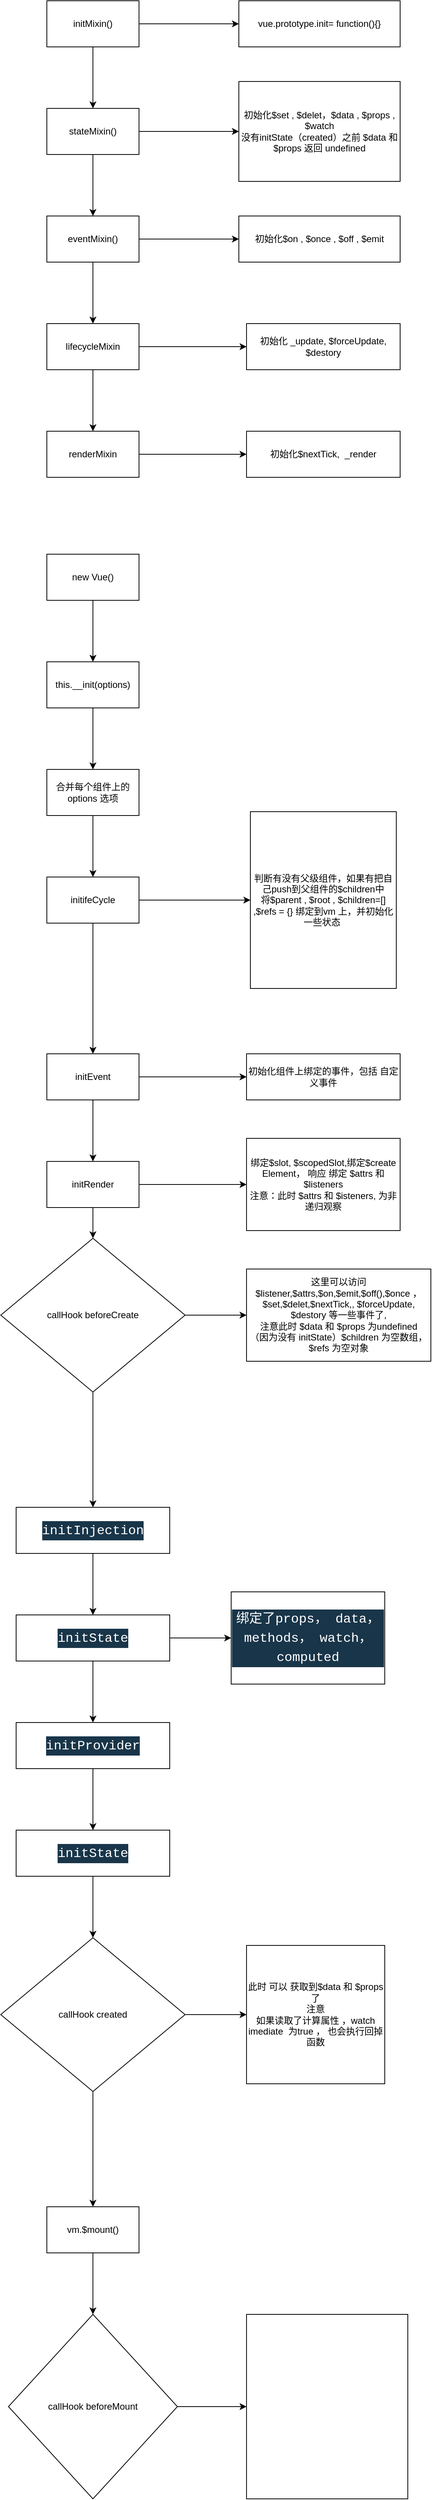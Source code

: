 <mxfile version="21.1.8" type="github">
  <diagram id="C5RBs43oDa-KdzZeNtuy" name="Page-1">
    <mxGraphModel dx="523" dy="875" grid="1" gridSize="10" guides="1" tooltips="1" connect="1" arrows="1" fold="1" page="1" pageScale="1" pageWidth="3300" pageHeight="4681" math="0" shadow="0">
      <root>
        <mxCell id="WIyWlLk6GJQsqaUBKTNV-0" />
        <mxCell id="WIyWlLk6GJQsqaUBKTNV-1" parent="WIyWlLk6GJQsqaUBKTNV-0" />
        <mxCell id="Cw7nx5koGpYLiIqTJ3Ks-4" value="" style="edgeStyle=orthogonalEdgeStyle;rounded=0;orthogonalLoop=1;jettySize=auto;html=1;" edge="1" parent="WIyWlLk6GJQsqaUBKTNV-1" source="Cw7nx5koGpYLiIqTJ3Ks-2" target="Cw7nx5koGpYLiIqTJ3Ks-3">
          <mxGeometry relative="1" as="geometry" />
        </mxCell>
        <mxCell id="Cw7nx5koGpYLiIqTJ3Ks-7" value="" style="edgeStyle=orthogonalEdgeStyle;rounded=0;orthogonalLoop=1;jettySize=auto;html=1;" edge="1" parent="WIyWlLk6GJQsqaUBKTNV-1" source="Cw7nx5koGpYLiIqTJ3Ks-2" target="Cw7nx5koGpYLiIqTJ3Ks-6">
          <mxGeometry relative="1" as="geometry" />
        </mxCell>
        <mxCell id="Cw7nx5koGpYLiIqTJ3Ks-2" value="initMixin()" style="rounded=0;whiteSpace=wrap;html=1;" vertex="1" parent="WIyWlLk6GJQsqaUBKTNV-1">
          <mxGeometry x="460" y="110" width="120" height="60" as="geometry" />
        </mxCell>
        <mxCell id="Cw7nx5koGpYLiIqTJ3Ks-3" value="vue.prototype.init= function(){}" style="rounded=0;whiteSpace=wrap;html=1;" vertex="1" parent="WIyWlLk6GJQsqaUBKTNV-1">
          <mxGeometry x="710" y="110" width="210" height="60" as="geometry" />
        </mxCell>
        <mxCell id="Cw7nx5koGpYLiIqTJ3Ks-9" value="" style="edgeStyle=orthogonalEdgeStyle;rounded=0;orthogonalLoop=1;jettySize=auto;html=1;" edge="1" parent="WIyWlLk6GJQsqaUBKTNV-1" source="Cw7nx5koGpYLiIqTJ3Ks-6" target="Cw7nx5koGpYLiIqTJ3Ks-8">
          <mxGeometry relative="1" as="geometry" />
        </mxCell>
        <mxCell id="Cw7nx5koGpYLiIqTJ3Ks-11" value="" style="edgeStyle=orthogonalEdgeStyle;rounded=0;orthogonalLoop=1;jettySize=auto;html=1;" edge="1" parent="WIyWlLk6GJQsqaUBKTNV-1" source="Cw7nx5koGpYLiIqTJ3Ks-6" target="Cw7nx5koGpYLiIqTJ3Ks-10">
          <mxGeometry relative="1" as="geometry" />
        </mxCell>
        <mxCell id="Cw7nx5koGpYLiIqTJ3Ks-6" value="stateMixin()" style="rounded=0;whiteSpace=wrap;html=1;" vertex="1" parent="WIyWlLk6GJQsqaUBKTNV-1">
          <mxGeometry x="460" y="250" width="120" height="60" as="geometry" />
        </mxCell>
        <mxCell id="Cw7nx5koGpYLiIqTJ3Ks-8" value="初始化$set , $delet，$data , $props , $watch&lt;br&gt;没有initState（created）之前 $data 和 $props 返回 undefined" style="rounded=0;whiteSpace=wrap;html=1;" vertex="1" parent="WIyWlLk6GJQsqaUBKTNV-1">
          <mxGeometry x="710" y="215" width="210" height="130" as="geometry" />
        </mxCell>
        <mxCell id="Cw7nx5koGpYLiIqTJ3Ks-13" value="" style="edgeStyle=orthogonalEdgeStyle;rounded=0;orthogonalLoop=1;jettySize=auto;html=1;" edge="1" parent="WIyWlLk6GJQsqaUBKTNV-1" source="Cw7nx5koGpYLiIqTJ3Ks-10" target="Cw7nx5koGpYLiIqTJ3Ks-12">
          <mxGeometry relative="1" as="geometry" />
        </mxCell>
        <mxCell id="Cw7nx5koGpYLiIqTJ3Ks-15" value="" style="edgeStyle=orthogonalEdgeStyle;rounded=0;orthogonalLoop=1;jettySize=auto;html=1;" edge="1" parent="WIyWlLk6GJQsqaUBKTNV-1" source="Cw7nx5koGpYLiIqTJ3Ks-10" target="Cw7nx5koGpYLiIqTJ3Ks-14">
          <mxGeometry relative="1" as="geometry" />
        </mxCell>
        <mxCell id="Cw7nx5koGpYLiIqTJ3Ks-10" value="eventMixin()" style="whiteSpace=wrap;html=1;rounded=0;" vertex="1" parent="WIyWlLk6GJQsqaUBKTNV-1">
          <mxGeometry x="460" y="390" width="120" height="60" as="geometry" />
        </mxCell>
        <mxCell id="Cw7nx5koGpYLiIqTJ3Ks-12" value="初始化$on , $once , $off , $emit" style="whiteSpace=wrap;html=1;rounded=0;" vertex="1" parent="WIyWlLk6GJQsqaUBKTNV-1">
          <mxGeometry x="710" y="390" width="210" height="60" as="geometry" />
        </mxCell>
        <mxCell id="Cw7nx5koGpYLiIqTJ3Ks-17" value="" style="edgeStyle=orthogonalEdgeStyle;rounded=0;orthogonalLoop=1;jettySize=auto;html=1;" edge="1" parent="WIyWlLk6GJQsqaUBKTNV-1" source="Cw7nx5koGpYLiIqTJ3Ks-14" target="Cw7nx5koGpYLiIqTJ3Ks-16">
          <mxGeometry relative="1" as="geometry" />
        </mxCell>
        <mxCell id="Cw7nx5koGpYLiIqTJ3Ks-19" value="" style="edgeStyle=orthogonalEdgeStyle;rounded=0;orthogonalLoop=1;jettySize=auto;html=1;" edge="1" parent="WIyWlLk6GJQsqaUBKTNV-1" source="Cw7nx5koGpYLiIqTJ3Ks-14" target="Cw7nx5koGpYLiIqTJ3Ks-18">
          <mxGeometry relative="1" as="geometry" />
        </mxCell>
        <mxCell id="Cw7nx5koGpYLiIqTJ3Ks-14" value="lifecycleMixin" style="whiteSpace=wrap;html=1;rounded=0;" vertex="1" parent="WIyWlLk6GJQsqaUBKTNV-1">
          <mxGeometry x="460" y="530" width="120" height="60" as="geometry" />
        </mxCell>
        <mxCell id="Cw7nx5koGpYLiIqTJ3Ks-16" value="初始化 _update, $forceUpdate, $destory" style="whiteSpace=wrap;html=1;rounded=0;" vertex="1" parent="WIyWlLk6GJQsqaUBKTNV-1">
          <mxGeometry x="720" y="530" width="200" height="60" as="geometry" />
        </mxCell>
        <mxCell id="Cw7nx5koGpYLiIqTJ3Ks-21" value="" style="edgeStyle=orthogonalEdgeStyle;rounded=0;orthogonalLoop=1;jettySize=auto;html=1;" edge="1" parent="WIyWlLk6GJQsqaUBKTNV-1" source="Cw7nx5koGpYLiIqTJ3Ks-18" target="Cw7nx5koGpYLiIqTJ3Ks-20">
          <mxGeometry relative="1" as="geometry" />
        </mxCell>
        <mxCell id="Cw7nx5koGpYLiIqTJ3Ks-18" value="renderMixin" style="whiteSpace=wrap;html=1;rounded=0;" vertex="1" parent="WIyWlLk6GJQsqaUBKTNV-1">
          <mxGeometry x="460" y="670" width="120" height="60" as="geometry" />
        </mxCell>
        <mxCell id="Cw7nx5koGpYLiIqTJ3Ks-20" value="初始化$nextTick,&amp;nbsp; _render" style="whiteSpace=wrap;html=1;rounded=0;" vertex="1" parent="WIyWlLk6GJQsqaUBKTNV-1">
          <mxGeometry x="720" y="670" width="200" height="60" as="geometry" />
        </mxCell>
        <mxCell id="Cw7nx5koGpYLiIqTJ3Ks-24" value="" style="edgeStyle=orthogonalEdgeStyle;rounded=0;orthogonalLoop=1;jettySize=auto;html=1;" edge="1" parent="WIyWlLk6GJQsqaUBKTNV-1" source="Cw7nx5koGpYLiIqTJ3Ks-22" target="Cw7nx5koGpYLiIqTJ3Ks-23">
          <mxGeometry relative="1" as="geometry" />
        </mxCell>
        <mxCell id="Cw7nx5koGpYLiIqTJ3Ks-22" value="new Vue()" style="rounded=0;whiteSpace=wrap;html=1;" vertex="1" parent="WIyWlLk6GJQsqaUBKTNV-1">
          <mxGeometry x="460" y="830" width="120" height="60" as="geometry" />
        </mxCell>
        <mxCell id="Cw7nx5koGpYLiIqTJ3Ks-26" value="" style="edgeStyle=orthogonalEdgeStyle;rounded=0;orthogonalLoop=1;jettySize=auto;html=1;" edge="1" parent="WIyWlLk6GJQsqaUBKTNV-1" source="Cw7nx5koGpYLiIqTJ3Ks-23" target="Cw7nx5koGpYLiIqTJ3Ks-25">
          <mxGeometry relative="1" as="geometry" />
        </mxCell>
        <mxCell id="Cw7nx5koGpYLiIqTJ3Ks-23" value="this.__init(options)" style="rounded=0;whiteSpace=wrap;html=1;" vertex="1" parent="WIyWlLk6GJQsqaUBKTNV-1">
          <mxGeometry x="460" y="970" width="120" height="60" as="geometry" />
        </mxCell>
        <mxCell id="Cw7nx5koGpYLiIqTJ3Ks-28" value="" style="edgeStyle=orthogonalEdgeStyle;rounded=0;orthogonalLoop=1;jettySize=auto;html=1;" edge="1" parent="WIyWlLk6GJQsqaUBKTNV-1" source="Cw7nx5koGpYLiIqTJ3Ks-25" target="Cw7nx5koGpYLiIqTJ3Ks-27">
          <mxGeometry relative="1" as="geometry" />
        </mxCell>
        <mxCell id="Cw7nx5koGpYLiIqTJ3Ks-25" value="合并每个组件上的 options 选项" style="rounded=0;whiteSpace=wrap;html=1;" vertex="1" parent="WIyWlLk6GJQsqaUBKTNV-1">
          <mxGeometry x="460" y="1110" width="120" height="60" as="geometry" />
        </mxCell>
        <mxCell id="Cw7nx5koGpYLiIqTJ3Ks-30" value="" style="edgeStyle=orthogonalEdgeStyle;rounded=0;orthogonalLoop=1;jettySize=auto;html=1;" edge="1" parent="WIyWlLk6GJQsqaUBKTNV-1" source="Cw7nx5koGpYLiIqTJ3Ks-27" target="Cw7nx5koGpYLiIqTJ3Ks-29">
          <mxGeometry relative="1" as="geometry" />
        </mxCell>
        <mxCell id="Cw7nx5koGpYLiIqTJ3Ks-32" value="" style="edgeStyle=orthogonalEdgeStyle;rounded=0;orthogonalLoop=1;jettySize=auto;html=1;" edge="1" parent="WIyWlLk6GJQsqaUBKTNV-1" source="Cw7nx5koGpYLiIqTJ3Ks-27" target="Cw7nx5koGpYLiIqTJ3Ks-31">
          <mxGeometry relative="1" as="geometry" />
        </mxCell>
        <mxCell id="Cw7nx5koGpYLiIqTJ3Ks-27" value="initifeCycle" style="rounded=0;whiteSpace=wrap;html=1;" vertex="1" parent="WIyWlLk6GJQsqaUBKTNV-1">
          <mxGeometry x="460" y="1250" width="120" height="60" as="geometry" />
        </mxCell>
        <mxCell id="Cw7nx5koGpYLiIqTJ3Ks-29" value="判断有没有父级组件，如果有把自己push到父组件的$children中&lt;br&gt;将$parent , $root , $children=[] ,$refs = {} 绑定到vm 上，并初始化一些状态&amp;nbsp;" style="rounded=0;whiteSpace=wrap;html=1;" vertex="1" parent="WIyWlLk6GJQsqaUBKTNV-1">
          <mxGeometry x="725" y="1165" width="190" height="230" as="geometry" />
        </mxCell>
        <mxCell id="Cw7nx5koGpYLiIqTJ3Ks-33" style="edgeStyle=orthogonalEdgeStyle;rounded=0;orthogonalLoop=1;jettySize=auto;html=1;" edge="1" parent="WIyWlLk6GJQsqaUBKTNV-1" source="Cw7nx5koGpYLiIqTJ3Ks-31" target="Cw7nx5koGpYLiIqTJ3Ks-34">
          <mxGeometry relative="1" as="geometry">
            <mxPoint x="710" y="1510" as="targetPoint" />
          </mxGeometry>
        </mxCell>
        <mxCell id="Cw7nx5koGpYLiIqTJ3Ks-36" value="" style="edgeStyle=orthogonalEdgeStyle;rounded=0;orthogonalLoop=1;jettySize=auto;html=1;" edge="1" parent="WIyWlLk6GJQsqaUBKTNV-1" source="Cw7nx5koGpYLiIqTJ3Ks-31" target="Cw7nx5koGpYLiIqTJ3Ks-35">
          <mxGeometry relative="1" as="geometry" />
        </mxCell>
        <mxCell id="Cw7nx5koGpYLiIqTJ3Ks-31" value="initEvent" style="rounded=0;whiteSpace=wrap;html=1;" vertex="1" parent="WIyWlLk6GJQsqaUBKTNV-1">
          <mxGeometry x="460" y="1480" width="120" height="60" as="geometry" />
        </mxCell>
        <mxCell id="Cw7nx5koGpYLiIqTJ3Ks-34" value="初始化组件上绑定的事件，包括 自定义事件" style="rounded=0;whiteSpace=wrap;html=1;" vertex="1" parent="WIyWlLk6GJQsqaUBKTNV-1">
          <mxGeometry x="720" y="1480" width="200" height="60" as="geometry" />
        </mxCell>
        <mxCell id="Cw7nx5koGpYLiIqTJ3Ks-38" value="" style="edgeStyle=orthogonalEdgeStyle;rounded=0;orthogonalLoop=1;jettySize=auto;html=1;" edge="1" parent="WIyWlLk6GJQsqaUBKTNV-1" source="Cw7nx5koGpYLiIqTJ3Ks-35" target="Cw7nx5koGpYLiIqTJ3Ks-37">
          <mxGeometry relative="1" as="geometry" />
        </mxCell>
        <mxCell id="Cw7nx5koGpYLiIqTJ3Ks-40" value="" style="edgeStyle=orthogonalEdgeStyle;rounded=0;orthogonalLoop=1;jettySize=auto;html=1;" edge="1" parent="WIyWlLk6GJQsqaUBKTNV-1" source="Cw7nx5koGpYLiIqTJ3Ks-35" target="Cw7nx5koGpYLiIqTJ3Ks-43">
          <mxGeometry relative="1" as="geometry">
            <mxPoint x="520" y="1760" as="targetPoint" />
          </mxGeometry>
        </mxCell>
        <mxCell id="Cw7nx5koGpYLiIqTJ3Ks-35" value="initRender" style="rounded=0;whiteSpace=wrap;html=1;" vertex="1" parent="WIyWlLk6GJQsqaUBKTNV-1">
          <mxGeometry x="460" y="1620" width="120" height="60" as="geometry" />
        </mxCell>
        <mxCell id="Cw7nx5koGpYLiIqTJ3Ks-37" value="绑定$slot, $scopedSlot,绑定$create Element， 响应 绑定 $attrs 和 $listeners&lt;br&gt;注意：此时 $attrs 和 $isteners, 为非递归观察" style="rounded=0;whiteSpace=wrap;html=1;" vertex="1" parent="WIyWlLk6GJQsqaUBKTNV-1">
          <mxGeometry x="720" y="1590" width="200" height="120" as="geometry" />
        </mxCell>
        <mxCell id="Cw7nx5koGpYLiIqTJ3Ks-45" value="" style="edgeStyle=orthogonalEdgeStyle;rounded=0;orthogonalLoop=1;jettySize=auto;html=1;" edge="1" parent="WIyWlLk6GJQsqaUBKTNV-1" source="Cw7nx5koGpYLiIqTJ3Ks-43" target="Cw7nx5koGpYLiIqTJ3Ks-44">
          <mxGeometry relative="1" as="geometry" />
        </mxCell>
        <mxCell id="Cw7nx5koGpYLiIqTJ3Ks-67" style="edgeStyle=orthogonalEdgeStyle;rounded=0;orthogonalLoop=1;jettySize=auto;html=1;" edge="1" parent="WIyWlLk6GJQsqaUBKTNV-1" source="Cw7nx5koGpYLiIqTJ3Ks-43" target="Cw7nx5koGpYLiIqTJ3Ks-68">
          <mxGeometry relative="1" as="geometry">
            <mxPoint x="730" y="1820" as="targetPoint" />
          </mxGeometry>
        </mxCell>
        <mxCell id="Cw7nx5koGpYLiIqTJ3Ks-43" value="callHook beforeCreate" style="rhombus;whiteSpace=wrap;html=1;" vertex="1" parent="WIyWlLk6GJQsqaUBKTNV-1">
          <mxGeometry x="400" y="1720" width="240" height="200" as="geometry" />
        </mxCell>
        <mxCell id="Cw7nx5koGpYLiIqTJ3Ks-49" value="" style="edgeStyle=orthogonalEdgeStyle;rounded=0;orthogonalLoop=1;jettySize=auto;html=1;" edge="1" parent="WIyWlLk6GJQsqaUBKTNV-1" source="Cw7nx5koGpYLiIqTJ3Ks-44" target="Cw7nx5koGpYLiIqTJ3Ks-48">
          <mxGeometry relative="1" as="geometry" />
        </mxCell>
        <mxCell id="Cw7nx5koGpYLiIqTJ3Ks-44" value="&lt;div style=&quot;color: rgb(255, 255, 255); background-color: rgb(25, 53, 73); font-family: &amp;quot;Operator Mono&amp;quot;, Menlo, Monaco, &amp;quot;Courier New&amp;quot;, monospace, Menlo, Monaco, &amp;quot;Courier New&amp;quot;, monospace; font-size: 17px; line-height: 25px;&quot;&gt;initInjection&lt;/div&gt;" style="whiteSpace=wrap;html=1;" vertex="1" parent="WIyWlLk6GJQsqaUBKTNV-1">
          <mxGeometry x="420" y="2070" width="200" height="60" as="geometry" />
        </mxCell>
        <mxCell id="Cw7nx5koGpYLiIqTJ3Ks-51" value="" style="edgeStyle=orthogonalEdgeStyle;rounded=0;orthogonalLoop=1;jettySize=auto;html=1;" edge="1" parent="WIyWlLk6GJQsqaUBKTNV-1" source="Cw7nx5koGpYLiIqTJ3Ks-48" target="Cw7nx5koGpYLiIqTJ3Ks-50">
          <mxGeometry relative="1" as="geometry" />
        </mxCell>
        <mxCell id="Cw7nx5koGpYLiIqTJ3Ks-53" value="" style="edgeStyle=orthogonalEdgeStyle;rounded=0;orthogonalLoop=1;jettySize=auto;html=1;" edge="1" parent="WIyWlLk6GJQsqaUBKTNV-1" source="Cw7nx5koGpYLiIqTJ3Ks-48" target="Cw7nx5koGpYLiIqTJ3Ks-52">
          <mxGeometry relative="1" as="geometry" />
        </mxCell>
        <mxCell id="Cw7nx5koGpYLiIqTJ3Ks-48" value="&lt;div style=&quot;color: rgb(255, 255, 255); background-color: rgb(25, 53, 73); font-family: &amp;quot;Operator Mono&amp;quot;, Menlo, Monaco, &amp;quot;Courier New&amp;quot;, monospace, Menlo, Monaco, &amp;quot;Courier New&amp;quot;, monospace; font-size: 17px; line-height: 25px;&quot;&gt;initState&lt;/div&gt;" style="whiteSpace=wrap;html=1;" vertex="1" parent="WIyWlLk6GJQsqaUBKTNV-1">
          <mxGeometry x="420" y="2210" width="200" height="60" as="geometry" />
        </mxCell>
        <mxCell id="Cw7nx5koGpYLiIqTJ3Ks-50" value="&lt;div style=&quot;color: rgb(255, 255, 255); background-color: rgb(25, 53, 73); font-family: &amp;quot;Operator Mono&amp;quot;, Menlo, Monaco, &amp;quot;Courier New&amp;quot;, monospace, Menlo, Monaco, &amp;quot;Courier New&amp;quot;, monospace; font-size: 17px; line-height: 25px;&quot;&gt;绑定了props， data， methods， watch， computed&lt;/div&gt;" style="whiteSpace=wrap;html=1;" vertex="1" parent="WIyWlLk6GJQsqaUBKTNV-1">
          <mxGeometry x="700" y="2180" width="200" height="120" as="geometry" />
        </mxCell>
        <mxCell id="Cw7nx5koGpYLiIqTJ3Ks-55" value="" style="edgeStyle=orthogonalEdgeStyle;rounded=0;orthogonalLoop=1;jettySize=auto;html=1;" edge="1" parent="WIyWlLk6GJQsqaUBKTNV-1" source="Cw7nx5koGpYLiIqTJ3Ks-52" target="Cw7nx5koGpYLiIqTJ3Ks-54">
          <mxGeometry relative="1" as="geometry" />
        </mxCell>
        <mxCell id="Cw7nx5koGpYLiIqTJ3Ks-52" value="&lt;div style=&quot;color: rgb(255, 255, 255); background-color: rgb(25, 53, 73); font-family: &amp;quot;Operator Mono&amp;quot;, Menlo, Monaco, &amp;quot;Courier New&amp;quot;, monospace, Menlo, Monaco, &amp;quot;Courier New&amp;quot;, monospace; font-size: 17px; line-height: 25px;&quot;&gt;initProvider&lt;/div&gt;" style="whiteSpace=wrap;html=1;" vertex="1" parent="WIyWlLk6GJQsqaUBKTNV-1">
          <mxGeometry x="420" y="2350" width="200" height="60" as="geometry" />
        </mxCell>
        <mxCell id="Cw7nx5koGpYLiIqTJ3Ks-64" style="edgeStyle=orthogonalEdgeStyle;rounded=0;orthogonalLoop=1;jettySize=auto;html=1;entryX=0.5;entryY=0;entryDx=0;entryDy=0;" edge="1" parent="WIyWlLk6GJQsqaUBKTNV-1" source="Cw7nx5koGpYLiIqTJ3Ks-54" target="Cw7nx5koGpYLiIqTJ3Ks-63">
          <mxGeometry relative="1" as="geometry" />
        </mxCell>
        <mxCell id="Cw7nx5koGpYLiIqTJ3Ks-54" value="&lt;div style=&quot;color: rgb(255, 255, 255); background-color: rgb(25, 53, 73); font-family: &amp;quot;Operator Mono&amp;quot;, Menlo, Monaco, &amp;quot;Courier New&amp;quot;, monospace, Menlo, Monaco, &amp;quot;Courier New&amp;quot;, monospace; font-size: 17px; line-height: 25px;&quot;&gt;initState&lt;/div&gt;" style="whiteSpace=wrap;html=1;" vertex="1" parent="WIyWlLk6GJQsqaUBKTNV-1">
          <mxGeometry x="420" y="2490" width="200" height="60" as="geometry" />
        </mxCell>
        <mxCell id="Cw7nx5koGpYLiIqTJ3Ks-66" value="" style="edgeStyle=orthogonalEdgeStyle;rounded=0;orthogonalLoop=1;jettySize=auto;html=1;" edge="1" parent="WIyWlLk6GJQsqaUBKTNV-1" source="Cw7nx5koGpYLiIqTJ3Ks-63" target="Cw7nx5koGpYLiIqTJ3Ks-65">
          <mxGeometry relative="1" as="geometry" />
        </mxCell>
        <mxCell id="Cw7nx5koGpYLiIqTJ3Ks-71" value="" style="edgeStyle=orthogonalEdgeStyle;rounded=0;orthogonalLoop=1;jettySize=auto;html=1;" edge="1" parent="WIyWlLk6GJQsqaUBKTNV-1" source="Cw7nx5koGpYLiIqTJ3Ks-63" target="Cw7nx5koGpYLiIqTJ3Ks-70">
          <mxGeometry relative="1" as="geometry" />
        </mxCell>
        <mxCell id="Cw7nx5koGpYLiIqTJ3Ks-63" value="callHook created" style="rhombus;whiteSpace=wrap;html=1;" vertex="1" parent="WIyWlLk6GJQsqaUBKTNV-1">
          <mxGeometry x="400" y="2630" width="240" height="200" as="geometry" />
        </mxCell>
        <mxCell id="Cw7nx5koGpYLiIqTJ3Ks-73" value="" style="edgeStyle=orthogonalEdgeStyle;rounded=0;orthogonalLoop=1;jettySize=auto;html=1;" edge="1" parent="WIyWlLk6GJQsqaUBKTNV-1" source="Cw7nx5koGpYLiIqTJ3Ks-65">
          <mxGeometry relative="1" as="geometry">
            <mxPoint x="520" y="3120" as="targetPoint" />
          </mxGeometry>
        </mxCell>
        <mxCell id="Cw7nx5koGpYLiIqTJ3Ks-65" value="vm.$mount()" style="whiteSpace=wrap;html=1;" vertex="1" parent="WIyWlLk6GJQsqaUBKTNV-1">
          <mxGeometry x="460" y="2980" width="120" height="60" as="geometry" />
        </mxCell>
        <mxCell id="Cw7nx5koGpYLiIqTJ3Ks-68" value="这里可以访问 $listener,$attrs,$on,$emit,$off(),$once ，$set,$delet,$nextTick,, $forceUpdate, $destory&amp;nbsp;等一些事件了,&lt;br&gt;注意此时 $data 和 $props 为undefined&lt;br&gt;（因为没有 initState）$children 为空数组，$refs 为空对象" style="rounded=0;whiteSpace=wrap;html=1;" vertex="1" parent="WIyWlLk6GJQsqaUBKTNV-1">
          <mxGeometry x="720" y="1760" width="240" height="120" as="geometry" />
        </mxCell>
        <mxCell id="Cw7nx5koGpYLiIqTJ3Ks-69" style="edgeStyle=orthogonalEdgeStyle;rounded=0;orthogonalLoop=1;jettySize=auto;html=1;exitX=0.5;exitY=1;exitDx=0;exitDy=0;entryX=0.5;entryY=1;entryDx=0;entryDy=0;" edge="1" parent="WIyWlLk6GJQsqaUBKTNV-1" source="Cw7nx5koGpYLiIqTJ3Ks-68" target="Cw7nx5koGpYLiIqTJ3Ks-68">
          <mxGeometry relative="1" as="geometry" />
        </mxCell>
        <mxCell id="Cw7nx5koGpYLiIqTJ3Ks-70" value="此时 可以 获取到$data 和 $props了&lt;br&gt;注意&lt;br&gt;如果读取了计算属性 ，watch imediate&amp;nbsp; 为true ， 也会执行回掉函数" style="whiteSpace=wrap;html=1;" vertex="1" parent="WIyWlLk6GJQsqaUBKTNV-1">
          <mxGeometry x="720" y="2640" width="180" height="180" as="geometry" />
        </mxCell>
        <mxCell id="Cw7nx5koGpYLiIqTJ3Ks-76" value="" style="edgeStyle=orthogonalEdgeStyle;rounded=0;orthogonalLoop=1;jettySize=auto;html=1;" edge="1" parent="WIyWlLk6GJQsqaUBKTNV-1" source="Cw7nx5koGpYLiIqTJ3Ks-74" target="Cw7nx5koGpYLiIqTJ3Ks-75">
          <mxGeometry relative="1" as="geometry" />
        </mxCell>
        <mxCell id="Cw7nx5koGpYLiIqTJ3Ks-74" value="callHook beforeMount" style="rhombus;whiteSpace=wrap;html=1;" vertex="1" parent="WIyWlLk6GJQsqaUBKTNV-1">
          <mxGeometry x="410" y="3120" width="220" height="240" as="geometry" />
        </mxCell>
        <mxCell id="Cw7nx5koGpYLiIqTJ3Ks-75" value="" style="whiteSpace=wrap;html=1;" vertex="1" parent="WIyWlLk6GJQsqaUBKTNV-1">
          <mxGeometry x="720" y="3120" width="210" height="240" as="geometry" />
        </mxCell>
      </root>
    </mxGraphModel>
  </diagram>
</mxfile>
